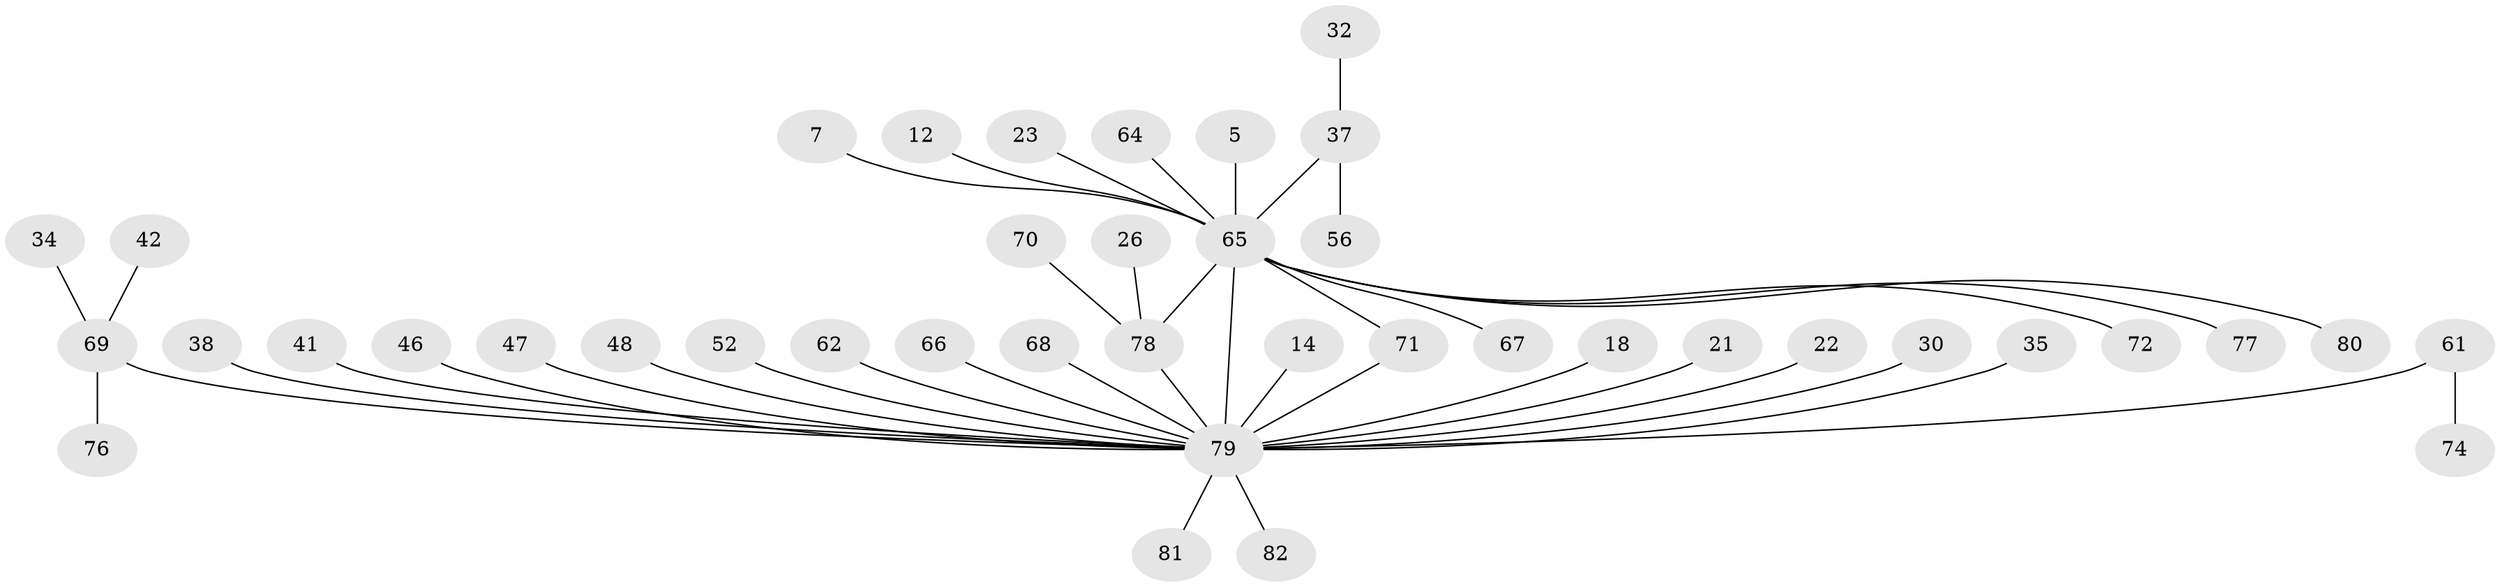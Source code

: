 // original degree distribution, {10: 0.012195121951219513, 18: 0.012195121951219513, 2: 0.24390243902439024, 11: 0.036585365853658534, 1: 0.5365853658536586, 4: 0.024390243902439025, 7: 0.012195121951219513, 5: 0.036585365853658534, 3: 0.08536585365853659}
// Generated by graph-tools (version 1.1) at 2025/47/03/09/25 04:47:37]
// undirected, 41 vertices, 42 edges
graph export_dot {
graph [start="1"]
  node [color=gray90,style=filled];
  5;
  7;
  12;
  14;
  18;
  21;
  22;
  23;
  26;
  30;
  32 [super="+13"];
  34;
  35;
  37 [super="+3+9"];
  38;
  41;
  42;
  46;
  47;
  48;
  52 [super="+33"];
  56;
  61 [super="+57"];
  62;
  64;
  65 [super="+24+29+40+43+44+55+58+2"];
  66 [super="+15"];
  67;
  68;
  69 [super="+63"];
  70 [super="+59"];
  71 [super="+53+54"];
  72;
  74;
  76;
  77;
  78 [super="+60+73"];
  79 [super="+28+17"];
  80 [super="+75"];
  81;
  82 [super="+25"];
  5 -- 65;
  7 -- 65;
  12 -- 65;
  14 -- 79;
  18 -- 79;
  21 -- 79;
  22 -- 79;
  23 -- 65;
  26 -- 78;
  30 -- 79;
  32 -- 37;
  34 -- 69;
  35 -- 79;
  37 -- 56;
  37 -- 65 [weight=4];
  38 -- 79;
  41 -- 79;
  42 -- 69;
  46 -- 79;
  47 -- 79;
  48 -- 79;
  52 -- 79;
  61 -- 74;
  61 -- 79 [weight=2];
  62 -- 79;
  64 -- 65;
  65 -- 67;
  65 -- 72;
  65 -- 79 [weight=5];
  65 -- 71;
  65 -- 77;
  65 -- 80;
  65 -- 78 [weight=2];
  66 -- 79;
  68 -- 79;
  69 -- 76;
  69 -- 79 [weight=2];
  70 -- 78;
  71 -- 79 [weight=2];
  78 -- 79 [weight=3];
  79 -- 81;
  79 -- 82;
}
